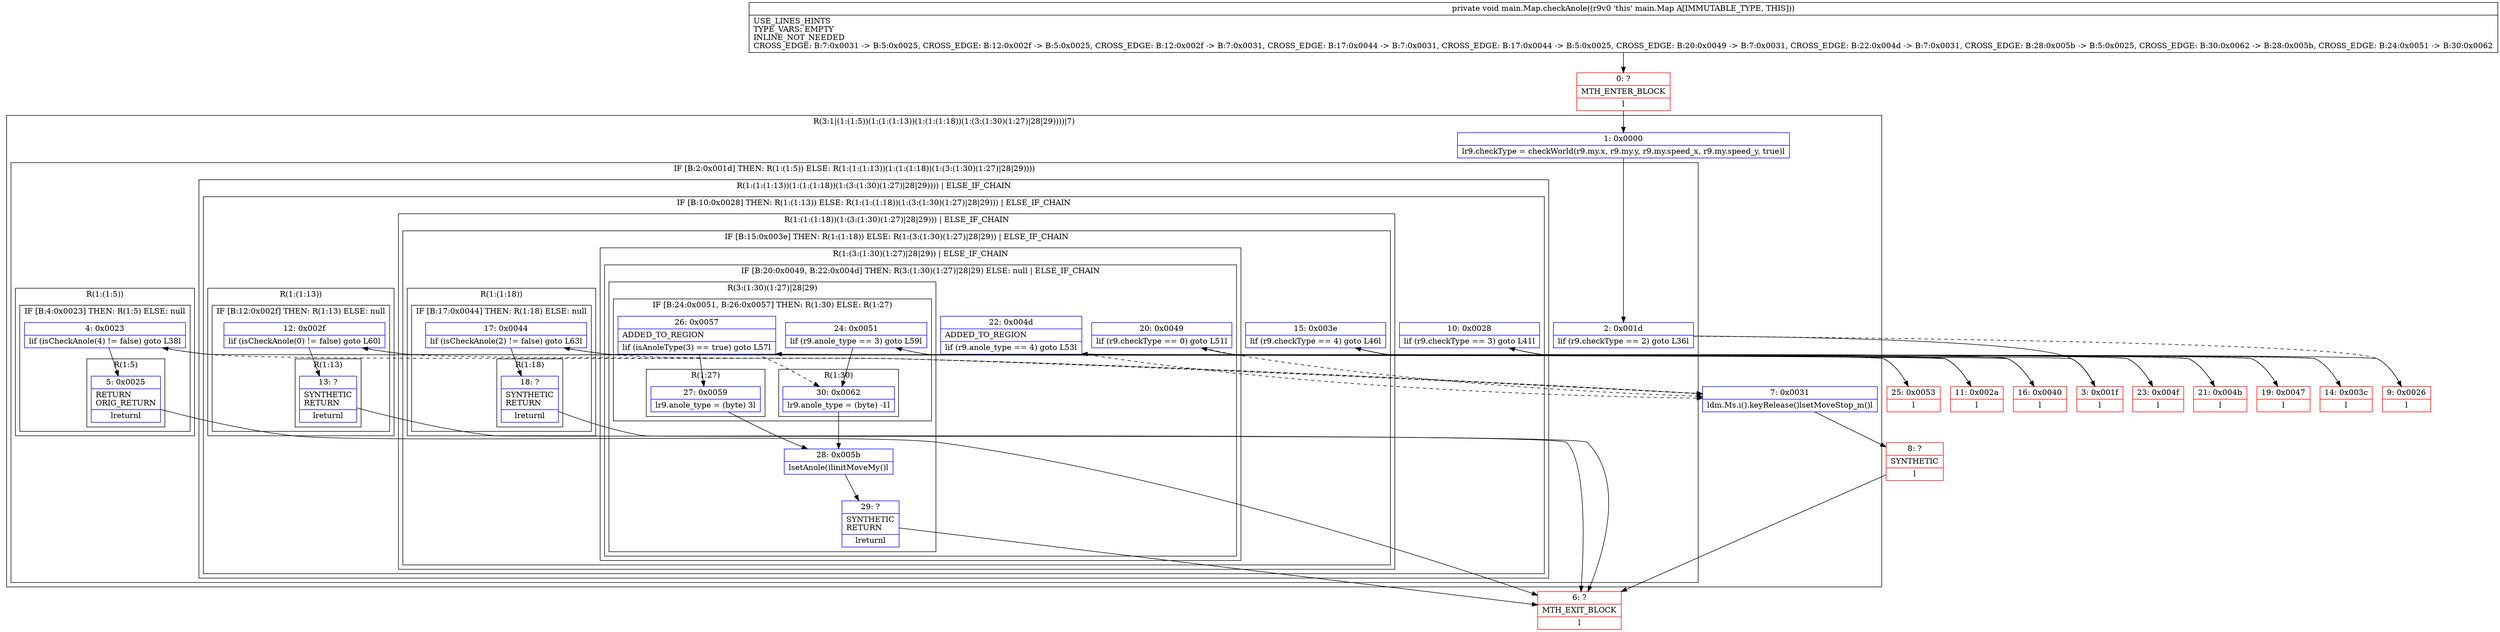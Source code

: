 digraph "CFG formain.Map.checkAnole()V" {
subgraph cluster_Region_965669585 {
label = "R(3:1|(1:(1:5))(1:(1:(1:13))(1:(1:(1:18))(1:(3:(1:30)(1:27)|28|29))))|7)";
node [shape=record,color=blue];
Node_1 [shape=record,label="{1\:\ 0x0000|lr9.checkType = checkWorld(r9.my.x, r9.my.y, r9.my.speed_x, r9.my.speed_y, true)l}"];
subgraph cluster_IfRegion_1736418638 {
label = "IF [B:2:0x001d] THEN: R(1:(1:5)) ELSE: R(1:(1:(1:13))(1:(1:(1:18))(1:(3:(1:30)(1:27)|28|29))))";
node [shape=record,color=blue];
Node_2 [shape=record,label="{2\:\ 0x001d|lif (r9.checkType == 2) goto L36l}"];
subgraph cluster_Region_1126080211 {
label = "R(1:(1:5))";
node [shape=record,color=blue];
subgraph cluster_IfRegion_1444641228 {
label = "IF [B:4:0x0023] THEN: R(1:5) ELSE: null";
node [shape=record,color=blue];
Node_4 [shape=record,label="{4\:\ 0x0023|lif (isCheckAnole(4) != false) goto L38l}"];
subgraph cluster_Region_416092580 {
label = "R(1:5)";
node [shape=record,color=blue];
Node_5 [shape=record,label="{5\:\ 0x0025|RETURN\lORIG_RETURN\l|lreturnl}"];
}
}
}
subgraph cluster_Region_33718822 {
label = "R(1:(1:(1:13))(1:(1:(1:18))(1:(3:(1:30)(1:27)|28|29)))) | ELSE_IF_CHAIN\l";
node [shape=record,color=blue];
subgraph cluster_IfRegion_903703731 {
label = "IF [B:10:0x0028] THEN: R(1:(1:13)) ELSE: R(1:(1:(1:18))(1:(3:(1:30)(1:27)|28|29))) | ELSE_IF_CHAIN\l";
node [shape=record,color=blue];
Node_10 [shape=record,label="{10\:\ 0x0028|lif (r9.checkType == 3) goto L41l}"];
subgraph cluster_Region_948283101 {
label = "R(1:(1:13))";
node [shape=record,color=blue];
subgraph cluster_IfRegion_1211482200 {
label = "IF [B:12:0x002f] THEN: R(1:13) ELSE: null";
node [shape=record,color=blue];
Node_12 [shape=record,label="{12\:\ 0x002f|lif (isCheckAnole(0) != false) goto L60l}"];
subgraph cluster_Region_1580230858 {
label = "R(1:13)";
node [shape=record,color=blue];
Node_13 [shape=record,label="{13\:\ ?|SYNTHETIC\lRETURN\l|lreturnl}"];
}
}
}
subgraph cluster_Region_5648203 {
label = "R(1:(1:(1:18))(1:(3:(1:30)(1:27)|28|29))) | ELSE_IF_CHAIN\l";
node [shape=record,color=blue];
subgraph cluster_IfRegion_359711442 {
label = "IF [B:15:0x003e] THEN: R(1:(1:18)) ELSE: R(1:(3:(1:30)(1:27)|28|29)) | ELSE_IF_CHAIN\l";
node [shape=record,color=blue];
Node_15 [shape=record,label="{15\:\ 0x003e|lif (r9.checkType == 4) goto L46l}"];
subgraph cluster_Region_1939994404 {
label = "R(1:(1:18))";
node [shape=record,color=blue];
subgraph cluster_IfRegion_772450210 {
label = "IF [B:17:0x0044] THEN: R(1:18) ELSE: null";
node [shape=record,color=blue];
Node_17 [shape=record,label="{17\:\ 0x0044|lif (isCheckAnole(2) != false) goto L63l}"];
subgraph cluster_Region_521664863 {
label = "R(1:18)";
node [shape=record,color=blue];
Node_18 [shape=record,label="{18\:\ ?|SYNTHETIC\lRETURN\l|lreturnl}"];
}
}
}
subgraph cluster_Region_216190525 {
label = "R(1:(3:(1:30)(1:27)|28|29)) | ELSE_IF_CHAIN\l";
node [shape=record,color=blue];
subgraph cluster_IfRegion_1879445586 {
label = "IF [B:20:0x0049, B:22:0x004d] THEN: R(3:(1:30)(1:27)|28|29) ELSE: null | ELSE_IF_CHAIN\l";
node [shape=record,color=blue];
Node_20 [shape=record,label="{20\:\ 0x0049|lif (r9.checkType == 0) goto L51l}"];
Node_22 [shape=record,label="{22\:\ 0x004d|ADDED_TO_REGION\l|lif (r9.anole_type == 4) goto L53l}"];
subgraph cluster_Region_189439559 {
label = "R(3:(1:30)(1:27)|28|29)";
node [shape=record,color=blue];
subgraph cluster_IfRegion_725042032 {
label = "IF [B:24:0x0051, B:26:0x0057] THEN: R(1:30) ELSE: R(1:27)";
node [shape=record,color=blue];
Node_24 [shape=record,label="{24\:\ 0x0051|lif (r9.anole_type == 3) goto L59l}"];
Node_26 [shape=record,label="{26\:\ 0x0057|ADDED_TO_REGION\l|lif (isAnoleType(3) == true) goto L57l}"];
subgraph cluster_Region_826204941 {
label = "R(1:30)";
node [shape=record,color=blue];
Node_30 [shape=record,label="{30\:\ 0x0062|lr9.anole_type = (byte) \-1l}"];
}
subgraph cluster_Region_1912267256 {
label = "R(1:27)";
node [shape=record,color=blue];
Node_27 [shape=record,label="{27\:\ 0x0059|lr9.anole_type = (byte) 3l}"];
}
}
Node_28 [shape=record,label="{28\:\ 0x005b|lsetAnole()linitMoveMy()l}"];
Node_29 [shape=record,label="{29\:\ ?|SYNTHETIC\lRETURN\l|lreturnl}"];
}
}
}
}
}
}
}
}
Node_7 [shape=record,label="{7\:\ 0x0031|ldm.Ms.i().keyRelease()lsetMoveStop_m()l}"];
}
Node_0 [shape=record,color=red,label="{0\:\ ?|MTH_ENTER_BLOCK\l|l}"];
Node_3 [shape=record,color=red,label="{3\:\ 0x001f|l}"];
Node_6 [shape=record,color=red,label="{6\:\ ?|MTH_EXIT_BLOCK\l|l}"];
Node_8 [shape=record,color=red,label="{8\:\ ?|SYNTHETIC\l|l}"];
Node_9 [shape=record,color=red,label="{9\:\ 0x0026|l}"];
Node_11 [shape=record,color=red,label="{11\:\ 0x002a|l}"];
Node_14 [shape=record,color=red,label="{14\:\ 0x003c|l}"];
Node_16 [shape=record,color=red,label="{16\:\ 0x0040|l}"];
Node_19 [shape=record,color=red,label="{19\:\ 0x0047|l}"];
Node_21 [shape=record,color=red,label="{21\:\ 0x004b|l}"];
Node_23 [shape=record,color=red,label="{23\:\ 0x004f|l}"];
Node_25 [shape=record,color=red,label="{25\:\ 0x0053|l}"];
MethodNode[shape=record,label="{private void main.Map.checkAnole((r9v0 'this' main.Map A[IMMUTABLE_TYPE, THIS]))  | USE_LINES_HINTS\lTYPE_VARS: EMPTY\lINLINE_NOT_NEEDED\lCROSS_EDGE: B:7:0x0031 \-\> B:5:0x0025, CROSS_EDGE: B:12:0x002f \-\> B:5:0x0025, CROSS_EDGE: B:12:0x002f \-\> B:7:0x0031, CROSS_EDGE: B:17:0x0044 \-\> B:7:0x0031, CROSS_EDGE: B:17:0x0044 \-\> B:5:0x0025, CROSS_EDGE: B:20:0x0049 \-\> B:7:0x0031, CROSS_EDGE: B:22:0x004d \-\> B:7:0x0031, CROSS_EDGE: B:28:0x005b \-\> B:5:0x0025, CROSS_EDGE: B:30:0x0062 \-\> B:28:0x005b, CROSS_EDGE: B:24:0x0051 \-\> B:30:0x0062\l}"];
MethodNode -> Node_0;
Node_1 -> Node_2;
Node_2 -> Node_3;
Node_2 -> Node_9[style=dashed];
Node_4 -> Node_5;
Node_4 -> Node_7[style=dashed];
Node_5 -> Node_6;
Node_10 -> Node_11;
Node_10 -> Node_14[style=dashed];
Node_12 -> Node_7[style=dashed];
Node_12 -> Node_13;
Node_13 -> Node_6;
Node_15 -> Node_16;
Node_15 -> Node_19[style=dashed];
Node_17 -> Node_7[style=dashed];
Node_17 -> Node_18;
Node_18 -> Node_6;
Node_20 -> Node_7[style=dashed];
Node_20 -> Node_21;
Node_22 -> Node_7[style=dashed];
Node_22 -> Node_23;
Node_24 -> Node_25[style=dashed];
Node_24 -> Node_30;
Node_26 -> Node_27;
Node_26 -> Node_30[style=dashed];
Node_30 -> Node_28;
Node_27 -> Node_28;
Node_28 -> Node_29;
Node_29 -> Node_6;
Node_7 -> Node_8;
Node_0 -> Node_1;
Node_3 -> Node_4;
Node_8 -> Node_6;
Node_9 -> Node_10;
Node_11 -> Node_12;
Node_14 -> Node_15;
Node_16 -> Node_17;
Node_19 -> Node_20;
Node_21 -> Node_22;
Node_23 -> Node_24;
Node_25 -> Node_26;
}

